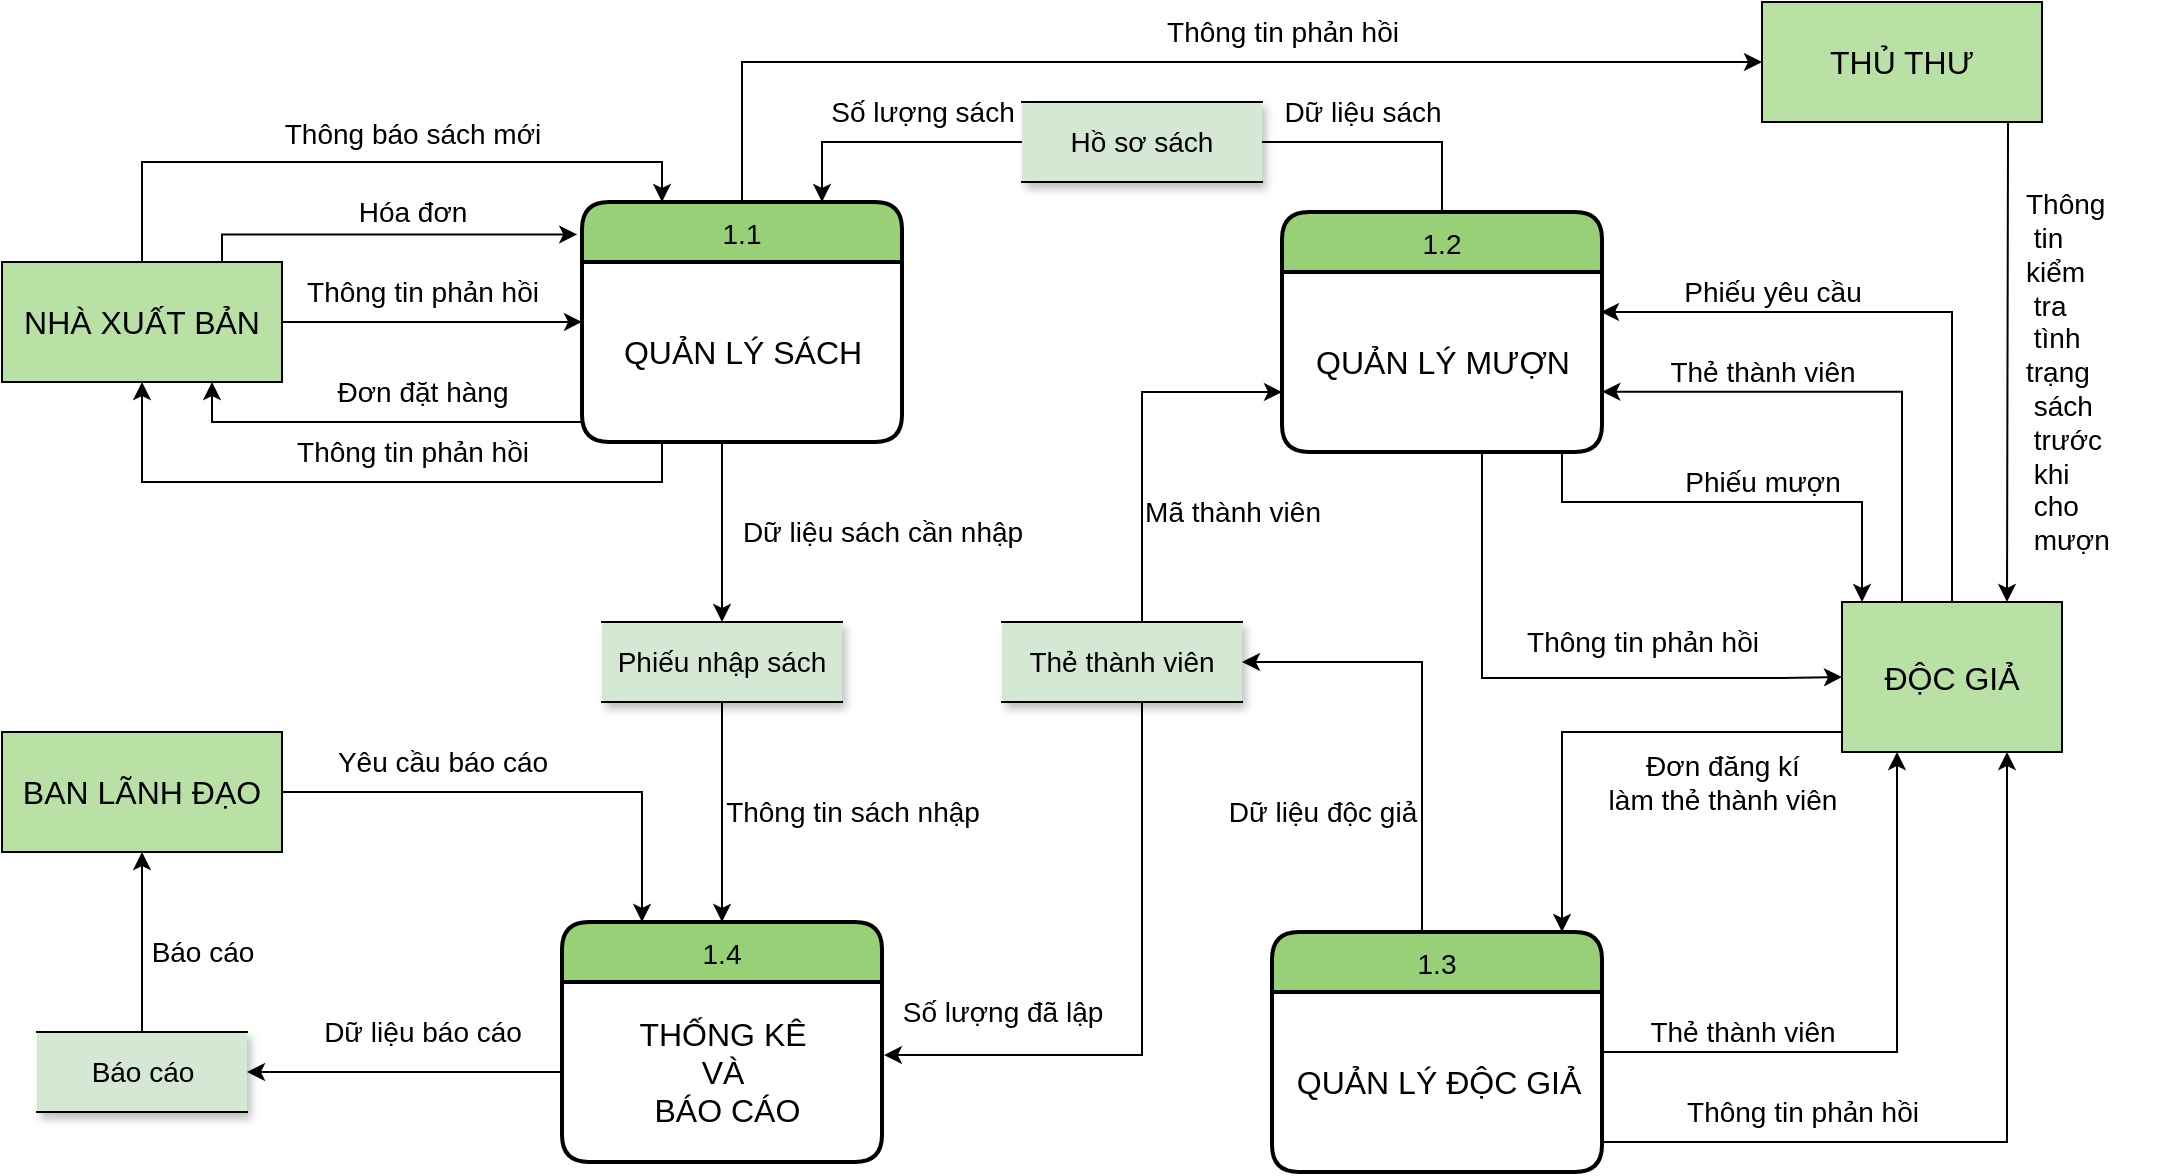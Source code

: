 <mxfile version="20.6.0" type="device"><diagram id="tGIzvnY12z31xwFPTTgq" name="Page-1"><mxGraphModel dx="1278" dy="571" grid="1" gridSize="10" guides="1" tooltips="1" connect="1" arrows="1" fold="1" page="1" pageScale="1" pageWidth="850" pageHeight="1100" math="0" shadow="0"><root><mxCell id="0"/><mxCell id="1" parent="0"/><mxCell id="Ytw0BXMvEOca68zswuw1-49" style="edgeStyle=orthogonalEdgeStyle;rounded=0;orthogonalLoop=1;jettySize=auto;html=1;fontSize=14;" parent="1" source="Ytw0BXMvEOca68zswuw1-1" edge="1"><mxGeometry relative="1" as="geometry"><mxPoint x="820" y="675" as="targetPoint"/><Array as="points"><mxPoint x="820" y="575"/><mxPoint x="820" y="675"/></Array></mxGeometry></mxCell><mxCell id="Ytw0BXMvEOca68zswuw1-117" style="edgeStyle=orthogonalEdgeStyle;rounded=0;orthogonalLoop=1;jettySize=auto;html=1;entryX=0.997;entryY=0.222;entryDx=0;entryDy=0;fontSize=14;entryPerimeter=0;" parent="1" source="Ytw0BXMvEOca68zswuw1-1" target="Ytw0BXMvEOca68zswuw1-9" edge="1"><mxGeometry relative="1" as="geometry"><Array as="points"><mxPoint x="1015" y="365"/></Array></mxGeometry></mxCell><mxCell id="Ytw0BXMvEOca68zswuw1-118" style="edgeStyle=orthogonalEdgeStyle;rounded=0;orthogonalLoop=1;jettySize=auto;html=1;entryX=1.001;entryY=0.665;entryDx=0;entryDy=0;entryPerimeter=0;fontSize=14;" parent="1" source="Ytw0BXMvEOca68zswuw1-1" target="Ytw0BXMvEOca68zswuw1-9" edge="1"><mxGeometry relative="1" as="geometry"><Array as="points"><mxPoint x="990" y="405"/></Array></mxGeometry></mxCell><mxCell id="Ytw0BXMvEOca68zswuw1-1" value="&lt;span style=&quot;font-size: 16px;&quot;&gt;ĐỘC GIẢ&lt;/span&gt;" style="rounded=0;whiteSpace=wrap;html=1;fillColor=#B9E0A5;" parent="1" vertex="1"><mxGeometry x="960" y="510" width="110" height="75" as="geometry"/></mxCell><mxCell id="Ytw0BXMvEOca68zswuw1-21" style="edgeStyle=orthogonalEdgeStyle;rounded=0;orthogonalLoop=1;jettySize=auto;html=1;entryX=0.25;entryY=0;entryDx=0;entryDy=0;fontSize=14;" parent="1" source="Ytw0BXMvEOca68zswuw1-2" target="Ytw0BXMvEOca68zswuw1-4" edge="1"><mxGeometry relative="1" as="geometry"><Array as="points"><mxPoint x="110" y="290"/><mxPoint x="370" y="290"/></Array></mxGeometry></mxCell><mxCell id="Ytw0BXMvEOca68zswuw1-22" style="edgeStyle=orthogonalEdgeStyle;rounded=0;orthogonalLoop=1;jettySize=auto;html=1;entryX=-0.015;entryY=0.135;entryDx=0;entryDy=0;entryPerimeter=0;fontSize=14;" parent="1" source="Ytw0BXMvEOca68zswuw1-2" target="Ytw0BXMvEOca68zswuw1-4" edge="1"><mxGeometry relative="1" as="geometry"><Array as="points"><mxPoint x="150" y="326"/></Array></mxGeometry></mxCell><mxCell id="Ytw0BXMvEOca68zswuw1-23" style="edgeStyle=orthogonalEdgeStyle;rounded=0;orthogonalLoop=1;jettySize=auto;html=1;entryX=0;entryY=0.333;entryDx=0;entryDy=0;entryPerimeter=0;fontSize=14;" parent="1" source="Ytw0BXMvEOca68zswuw1-2" target="Ytw0BXMvEOca68zswuw1-6" edge="1"><mxGeometry relative="1" as="geometry"/></mxCell><mxCell id="Ytw0BXMvEOca68zswuw1-2" value="&lt;font style=&quot;font-size: 16px;&quot;&gt;NHÀ XUẤT BẢN&lt;/font&gt;" style="rounded=0;whiteSpace=wrap;html=1;fillColor=#B9E0A5;" parent="1" vertex="1"><mxGeometry x="40" y="340" width="140" height="60" as="geometry"/></mxCell><mxCell id="Ytw0BXMvEOca68zswuw1-108" style="edgeStyle=orthogonalEdgeStyle;rounded=0;orthogonalLoop=1;jettySize=auto;html=1;entryX=0.25;entryY=0;entryDx=0;entryDy=0;fontSize=14;" parent="1" source="Ytw0BXMvEOca68zswuw1-3" target="Ytw0BXMvEOca68zswuw1-12" edge="1"><mxGeometry relative="1" as="geometry"><Array as="points"><mxPoint x="360" y="605"/></Array></mxGeometry></mxCell><mxCell id="Ytw0BXMvEOca68zswuw1-3" value="&lt;font style=&quot;font-size: 16px;&quot;&gt;BAN LÃNH&amp;nbsp;ĐẠO&lt;/font&gt;" style="rounded=0;whiteSpace=wrap;html=1;fillColor=#B9E0A5;" parent="1" vertex="1"><mxGeometry x="40" y="575" width="140" height="60" as="geometry"/></mxCell><mxCell id="f_srC_By6UruZLkij-PB-11" style="edgeStyle=orthogonalEdgeStyle;rounded=0;orthogonalLoop=1;jettySize=auto;html=1;entryX=0;entryY=0.5;entryDx=0;entryDy=0;fontSize=14;" parent="1" source="Ytw0BXMvEOca68zswuw1-4" target="f_srC_By6UruZLkij-PB-2" edge="1"><mxGeometry relative="1" as="geometry"><Array as="points"><mxPoint x="410" y="240"/></Array></mxGeometry></mxCell><mxCell id="Ytw0BXMvEOca68zswuw1-4" value="1.1" style="swimlane;childLayout=stackLayout;horizontal=1;startSize=30;horizontalStack=0;rounded=1;fontSize=14;fontStyle=0;strokeWidth=2;resizeParent=0;resizeLast=1;shadow=0;dashed=0;align=center;fillColor=#97D077;" parent="1" vertex="1"><mxGeometry x="330" y="310" width="160" height="120" as="geometry"/></mxCell><mxCell id="Ytw0BXMvEOca68zswuw1-6" value="QUẢN LÝ SÁCH" style="text;html=1;align=center;verticalAlign=middle;resizable=0;points=[];autosize=1;strokeColor=none;fillColor=none;fontSize=16;" parent="Ytw0BXMvEOca68zswuw1-4" vertex="1"><mxGeometry y="30" width="160" height="90" as="geometry"/></mxCell><mxCell id="Ytw0BXMvEOca68zswuw1-95" style="edgeStyle=orthogonalEdgeStyle;rounded=0;orthogonalLoop=1;jettySize=auto;html=1;entryX=1;entryY=0.5;entryDx=0;entryDy=0;fontSize=14;" parent="1" source="Ytw0BXMvEOca68zswuw1-8" edge="1"><mxGeometry relative="1" as="geometry"><mxPoint x="630" y="280.0" as="targetPoint"/><Array as="points"><mxPoint x="760" y="280"/></Array></mxGeometry></mxCell><mxCell id="Ytw0BXMvEOca68zswuw1-8" value="1.2" style="swimlane;childLayout=stackLayout;horizontal=1;startSize=30;horizontalStack=0;rounded=1;fontSize=14;fontStyle=0;strokeWidth=2;resizeParent=0;resizeLast=1;shadow=0;dashed=0;align=center;fillColor=#97D077;" parent="1" vertex="1"><mxGeometry x="680" y="315" width="160" height="120" as="geometry"/></mxCell><mxCell id="Ytw0BXMvEOca68zswuw1-9" value="QUẢN LÝ MƯỢN" style="text;html=1;align=center;verticalAlign=middle;resizable=0;points=[];autosize=1;strokeColor=none;fillColor=none;fontSize=16;" parent="Ytw0BXMvEOca68zswuw1-8" vertex="1"><mxGeometry y="30" width="160" height="90" as="geometry"/></mxCell><mxCell id="Ytw0BXMvEOca68zswuw1-101" style="edgeStyle=orthogonalEdgeStyle;rounded=0;orthogonalLoop=1;jettySize=auto;html=1;entryX=1;entryY=0.5;entryDx=0;entryDy=0;fontSize=14;" parent="1" source="Ytw0BXMvEOca68zswuw1-10" target="Ytw0BXMvEOca68zswuw1-58" edge="1"><mxGeometry relative="1" as="geometry"><Array as="points"><mxPoint x="750" y="540"/></Array></mxGeometry></mxCell><mxCell id="Ytw0BXMvEOca68zswuw1-115" style="edgeStyle=orthogonalEdgeStyle;rounded=0;orthogonalLoop=1;jettySize=auto;html=1;entryX=0.25;entryY=1;entryDx=0;entryDy=0;fontSize=14;" parent="1" source="Ytw0BXMvEOca68zswuw1-10" target="Ytw0BXMvEOca68zswuw1-1" edge="1"><mxGeometry relative="1" as="geometry"/></mxCell><mxCell id="Ytw0BXMvEOca68zswuw1-10" value="1.3" style="swimlane;childLayout=stackLayout;horizontal=1;startSize=30;horizontalStack=0;rounded=1;fontSize=14;fontStyle=0;strokeWidth=2;resizeParent=0;resizeLast=1;shadow=0;dashed=0;align=center;fillColor=#97D077;" parent="1" vertex="1"><mxGeometry x="675" y="675" width="165" height="120" as="geometry"/></mxCell><mxCell id="Ytw0BXMvEOca68zswuw1-11" value="QUẢN LÝ&amp;nbsp;ĐỘC GIẢ" style="text;html=1;align=center;verticalAlign=middle;resizable=0;points=[];autosize=1;strokeColor=none;fillColor=none;fontSize=16;" parent="Ytw0BXMvEOca68zswuw1-10" vertex="1"><mxGeometry y="30" width="165" height="90" as="geometry"/></mxCell><mxCell id="Ytw0BXMvEOca68zswuw1-12" value="1.4" style="swimlane;childLayout=stackLayout;horizontal=1;startSize=30;horizontalStack=0;rounded=1;fontSize=14;fontStyle=0;strokeWidth=2;resizeParent=0;resizeLast=1;shadow=0;dashed=0;align=center;fillColor=#97D077;" parent="1" vertex="1"><mxGeometry x="320" y="670" width="160" height="120" as="geometry"/></mxCell><mxCell id="Ytw0BXMvEOca68zswuw1-13" value="THỐNG KÊ &lt;br&gt;VÀ&lt;br&gt;&amp;nbsp;BÁO CÁO" style="text;html=1;align=center;verticalAlign=middle;resizable=0;points=[];autosize=1;strokeColor=none;fillColor=none;fontSize=16;" parent="Ytw0BXMvEOca68zswuw1-12" vertex="1"><mxGeometry y="30" width="160" height="90" as="geometry"/></mxCell><mxCell id="Ytw0BXMvEOca68zswuw1-16" value="&lt;font style=&quot;font-size: 14px;&quot;&gt;Thông báo sách mới&lt;/font&gt;" style="text;html=1;align=center;verticalAlign=middle;resizable=0;points=[];autosize=1;strokeColor=none;fillColor=none;fontSize=16;" parent="1" vertex="1"><mxGeometry x="170" y="260" width="150" height="30" as="geometry"/></mxCell><mxCell id="Ytw0BXMvEOca68zswuw1-17" value="Hóa&amp;nbsp;đơn" style="text;html=1;align=center;verticalAlign=middle;resizable=0;points=[];autosize=1;strokeColor=none;fillColor=none;fontSize=14;" parent="1" vertex="1"><mxGeometry x="205" y="300" width="80" height="30" as="geometry"/></mxCell><mxCell id="Ytw0BXMvEOca68zswuw1-18" value="Thông tin phản hồi" style="text;html=1;align=center;verticalAlign=middle;resizable=0;points=[];autosize=1;strokeColor=none;fillColor=none;fontSize=14;" parent="1" vertex="1"><mxGeometry x="180" y="340" width="140" height="30" as="geometry"/></mxCell><mxCell id="Ytw0BXMvEOca68zswuw1-19" value="Đơn&amp;nbsp;đặt hàng" style="text;html=1;align=center;verticalAlign=middle;resizable=0;points=[];autosize=1;strokeColor=none;fillColor=none;fontSize=14;" parent="1" vertex="1"><mxGeometry x="195" y="390" width="110" height="30" as="geometry"/></mxCell><mxCell id="Ytw0BXMvEOca68zswuw1-20" value="Thông tin phản hồi" style="text;html=1;align=center;verticalAlign=middle;resizable=0;points=[];autosize=1;strokeColor=none;fillColor=none;fontSize=14;" parent="1" vertex="1"><mxGeometry x="175" y="420" width="140" height="30" as="geometry"/></mxCell><mxCell id="Ytw0BXMvEOca68zswuw1-24" style="edgeStyle=orthogonalEdgeStyle;rounded=0;orthogonalLoop=1;jettySize=auto;html=1;entryX=0.75;entryY=1;entryDx=0;entryDy=0;fontSize=14;" parent="1" source="Ytw0BXMvEOca68zswuw1-6" target="Ytw0BXMvEOca68zswuw1-2" edge="1"><mxGeometry relative="1" as="geometry"><Array as="points"><mxPoint x="145" y="420"/></Array></mxGeometry></mxCell><mxCell id="Ytw0BXMvEOca68zswuw1-25" style="edgeStyle=orthogonalEdgeStyle;rounded=0;orthogonalLoop=1;jettySize=auto;html=1;entryX=0.5;entryY=1;entryDx=0;entryDy=0;fontSize=14;" parent="1" source="Ytw0BXMvEOca68zswuw1-6" target="Ytw0BXMvEOca68zswuw1-2" edge="1"><mxGeometry relative="1" as="geometry"><Array as="points"><mxPoint x="370" y="450"/><mxPoint x="110" y="450"/></Array></mxGeometry></mxCell><mxCell id="Ytw0BXMvEOca68zswuw1-29" value="Yêu cầu báo cáo" style="text;html=1;align=center;verticalAlign=middle;resizable=0;points=[];autosize=1;strokeColor=none;fillColor=none;fontSize=14;" parent="1" vertex="1"><mxGeometry x="195" y="575" width="130" height="30" as="geometry"/></mxCell><mxCell id="Ytw0BXMvEOca68zswuw1-31" value="Thông tin phản hồi" style="text;html=1;align=center;verticalAlign=middle;resizable=0;points=[];autosize=1;strokeColor=none;fillColor=none;fontSize=14;" parent="1" vertex="1"><mxGeometry x="870" y="750" width="140" height="30" as="geometry"/></mxCell><mxCell id="Ytw0BXMvEOca68zswuw1-32" value="Thẻ thành viên" style="text;html=1;align=center;verticalAlign=middle;resizable=0;points=[];autosize=1;strokeColor=none;fillColor=none;fontSize=14;" parent="1" vertex="1"><mxGeometry x="850" y="710" width="120" height="30" as="geometry"/></mxCell><mxCell id="Ytw0BXMvEOca68zswuw1-33" value="Đơn&amp;nbsp;đăng kí &lt;br&gt;làm thẻ thành viên" style="text;html=1;align=center;verticalAlign=middle;resizable=0;points=[];autosize=1;strokeColor=none;fillColor=none;fontSize=14;" parent="1" vertex="1"><mxGeometry x="830" y="575" width="140" height="50" as="geometry"/></mxCell><mxCell id="Ytw0BXMvEOca68zswuw1-39" value="Thẻ thành viên" style="text;html=1;align=center;verticalAlign=middle;resizable=0;points=[];autosize=1;strokeColor=none;fillColor=none;fontSize=14;" parent="1" vertex="1"><mxGeometry x="860" y="380" width="120" height="30" as="geometry"/></mxCell><mxCell id="Ytw0BXMvEOca68zswuw1-40" value="Phiếu mượn" style="text;html=1;align=center;verticalAlign=middle;resizable=0;points=[];autosize=1;strokeColor=none;fillColor=none;fontSize=14;" parent="1" vertex="1"><mxGeometry x="870" y="435" width="100" height="30" as="geometry"/></mxCell><mxCell id="Ytw0BXMvEOca68zswuw1-41" value="Phiếu yêu cầu" style="text;html=1;align=center;verticalAlign=middle;resizable=0;points=[];autosize=1;strokeColor=none;fillColor=none;fontSize=14;" parent="1" vertex="1"><mxGeometry x="870" y="340" width="110" height="30" as="geometry"/></mxCell><mxCell id="Ytw0BXMvEOca68zswuw1-42" value="Thông tin phản hồi" style="text;html=1;align=center;verticalAlign=middle;resizable=0;points=[];autosize=1;strokeColor=none;fillColor=none;fontSize=14;" parent="1" vertex="1"><mxGeometry x="790" y="515" width="140" height="30" as="geometry"/></mxCell><mxCell id="Ytw0BXMvEOca68zswuw1-85" style="edgeStyle=orthogonalEdgeStyle;rounded=0;orthogonalLoop=1;jettySize=auto;html=1;entryX=1.006;entryY=0.406;entryDx=0;entryDy=0;entryPerimeter=0;fontSize=14;" parent="1" source="Ytw0BXMvEOca68zswuw1-58" target="Ytw0BXMvEOca68zswuw1-13" edge="1"><mxGeometry relative="1" as="geometry"><Array as="points"><mxPoint x="610" y="737"/></Array></mxGeometry></mxCell><mxCell id="Ytw0BXMvEOca68zswuw1-98" style="edgeStyle=orthogonalEdgeStyle;rounded=0;orthogonalLoop=1;jettySize=auto;html=1;entryX=0;entryY=0.75;entryDx=0;entryDy=0;fontSize=14;" parent="1" source="Ytw0BXMvEOca68zswuw1-58" target="Ytw0BXMvEOca68zswuw1-8" edge="1"><mxGeometry relative="1" as="geometry"><Array as="points"><mxPoint x="610" y="405"/></Array></mxGeometry></mxCell><mxCell id="Ytw0BXMvEOca68zswuw1-58" value="Thẻ thành viên" style="shape=partialRectangle;whiteSpace=wrap;html=1;left=0;right=0;fillColor=#D5E8D4;shadow=1;strokeColor=#000000;fontSize=14;" parent="1" vertex="1"><mxGeometry x="540" y="520" width="120" height="40" as="geometry"/></mxCell><mxCell id="Ytw0BXMvEOca68zswuw1-60" value="Mã thành viên" style="text;html=1;align=center;verticalAlign=middle;resizable=0;points=[];autosize=1;strokeColor=none;fillColor=none;fontSize=14;" parent="1" vertex="1"><mxGeometry x="600" y="450" width="110" height="30" as="geometry"/></mxCell><mxCell id="Ytw0BXMvEOca68zswuw1-92" style="edgeStyle=orthogonalEdgeStyle;rounded=0;orthogonalLoop=1;jettySize=auto;html=1;entryX=0.5;entryY=0;entryDx=0;entryDy=0;fontSize=14;" parent="1" source="Ytw0BXMvEOca68zswuw1-67" target="Ytw0BXMvEOca68zswuw1-12" edge="1"><mxGeometry relative="1" as="geometry"><Array as="points"><mxPoint x="400" y="590"/><mxPoint x="400" y="590"/></Array></mxGeometry></mxCell><mxCell id="Ytw0BXMvEOca68zswuw1-67" value="Phiếu nhập sách" style="shape=partialRectangle;whiteSpace=wrap;html=1;left=0;right=0;fillColor=#D5E8D4;shadow=1;strokeColor=#000000;fontSize=14;" parent="1" vertex="1"><mxGeometry x="340" y="520" width="120" height="40" as="geometry"/></mxCell><mxCell id="Ytw0BXMvEOca68zswuw1-71" value="Thông tin sách nhập" style="text;html=1;align=center;verticalAlign=middle;resizable=0;points=[];autosize=1;strokeColor=none;fillColor=none;fontSize=14;" parent="1" vertex="1"><mxGeometry x="390" y="600" width="150" height="30" as="geometry"/></mxCell><mxCell id="Ytw0BXMvEOca68zswuw1-113" style="edgeStyle=orthogonalEdgeStyle;rounded=0;orthogonalLoop=1;jettySize=auto;html=1;fontSize=14;" parent="1" source="Ytw0BXMvEOca68zswuw1-74" target="Ytw0BXMvEOca68zswuw1-4" edge="1"><mxGeometry relative="1" as="geometry"><Array as="points"><mxPoint x="450" y="280"/></Array></mxGeometry></mxCell><mxCell id="Ytw0BXMvEOca68zswuw1-74" value="Hồ sơ sách" style="shape=partialRectangle;whiteSpace=wrap;html=1;left=0;right=0;fillColor=#D5E8D4;shadow=1;strokeColor=#000000;fontSize=14;" parent="1" vertex="1"><mxGeometry x="550" y="260" width="120" height="40" as="geometry"/></mxCell><mxCell id="Ytw0BXMvEOca68zswuw1-80" value="Dữ liệu sách" style="text;html=1;align=center;verticalAlign=middle;resizable=0;points=[];autosize=1;strokeColor=none;fillColor=none;fontSize=14;" parent="1" vertex="1"><mxGeometry x="670" y="250" width="100" height="30" as="geometry"/></mxCell><mxCell id="Ytw0BXMvEOca68zswuw1-81" value="Số lượng sách" style="text;html=1;align=center;verticalAlign=middle;resizable=0;points=[];autosize=1;strokeColor=none;fillColor=none;fontSize=14;" parent="1" vertex="1"><mxGeometry x="440" y="250" width="120" height="30" as="geometry"/></mxCell><mxCell id="Ytw0BXMvEOca68zswuw1-82" value="Số lượng đã lập" style="text;html=1;align=center;verticalAlign=middle;resizable=0;points=[];autosize=1;strokeColor=none;fillColor=none;fontSize=14;" parent="1" vertex="1"><mxGeometry x="480" y="700" width="120" height="30" as="geometry"/></mxCell><mxCell id="Ytw0BXMvEOca68zswuw1-87" value="Dữ liệu&amp;nbsp;độc giả" style="text;html=1;align=center;verticalAlign=middle;resizable=0;points=[];autosize=1;strokeColor=none;fillColor=none;fontSize=14;" parent="1" vertex="1"><mxGeometry x="640" y="600" width="120" height="30" as="geometry"/></mxCell><mxCell id="Ytw0BXMvEOca68zswuw1-93" style="edgeStyle=orthogonalEdgeStyle;rounded=0;orthogonalLoop=1;jettySize=auto;html=1;fontSize=14;" parent="1" source="Ytw0BXMvEOca68zswuw1-6" target="Ytw0BXMvEOca68zswuw1-67" edge="1"><mxGeometry relative="1" as="geometry"><Array as="points"><mxPoint x="400" y="460"/><mxPoint x="400" y="460"/></Array></mxGeometry></mxCell><mxCell id="Ytw0BXMvEOca68zswuw1-94" value="Dữ liệu sách cần nhập" style="text;html=1;align=center;verticalAlign=middle;resizable=0;points=[];autosize=1;strokeColor=none;fillColor=none;fontSize=14;" parent="1" vertex="1"><mxGeometry x="400" y="460" width="160" height="30" as="geometry"/></mxCell><mxCell id="Ytw0BXMvEOca68zswuw1-110" value="" style="edgeStyle=orthogonalEdgeStyle;rounded=0;orthogonalLoop=1;jettySize=auto;html=1;fontSize=14;" parent="1" source="Ytw0BXMvEOca68zswuw1-102" target="Ytw0BXMvEOca68zswuw1-3" edge="1"><mxGeometry relative="1" as="geometry"/></mxCell><mxCell id="Ytw0BXMvEOca68zswuw1-102" value="Báo cáo" style="shape=partialRectangle;whiteSpace=wrap;html=1;left=0;right=0;fillColor=#D5E8D4;shadow=1;strokeColor=#000000;fontSize=14;" parent="1" vertex="1"><mxGeometry x="57.5" y="725" width="105" height="40" as="geometry"/></mxCell><mxCell id="Ytw0BXMvEOca68zswuw1-107" value="Dữ liệu báo cáo" style="text;html=1;align=center;verticalAlign=middle;resizable=0;points=[];autosize=1;strokeColor=none;fillColor=none;fontSize=14;" parent="1" vertex="1"><mxGeometry x="190" y="710" width="120" height="30" as="geometry"/></mxCell><mxCell id="Ytw0BXMvEOca68zswuw1-109" style="edgeStyle=orthogonalEdgeStyle;rounded=0;orthogonalLoop=1;jettySize=auto;html=1;entryX=1;entryY=0.5;entryDx=0;entryDy=0;fontSize=14;" parent="1" source="Ytw0BXMvEOca68zswuw1-13" target="Ytw0BXMvEOca68zswuw1-102" edge="1"><mxGeometry relative="1" as="geometry"/></mxCell><mxCell id="Ytw0BXMvEOca68zswuw1-111" value="Báo cáo" style="text;html=1;align=center;verticalAlign=middle;resizable=0;points=[];autosize=1;strokeColor=none;fillColor=none;fontSize=14;" parent="1" vertex="1"><mxGeometry x="105" y="670" width="70" height="30" as="geometry"/></mxCell><mxCell id="Ytw0BXMvEOca68zswuw1-116" style="edgeStyle=orthogonalEdgeStyle;rounded=0;orthogonalLoop=1;jettySize=auto;html=1;entryX=0.75;entryY=1;entryDx=0;entryDy=0;fontSize=14;" parent="1" source="Ytw0BXMvEOca68zswuw1-11" target="Ytw0BXMvEOca68zswuw1-1" edge="1"><mxGeometry relative="1" as="geometry"><Array as="points"><mxPoint x="1042" y="780"/></Array></mxGeometry></mxCell><mxCell id="Ytw0BXMvEOca68zswuw1-120" style="edgeStyle=orthogonalEdgeStyle;rounded=0;orthogonalLoop=1;jettySize=auto;html=1;fontSize=14;" parent="1" source="Ytw0BXMvEOca68zswuw1-9" edge="1"><mxGeometry relative="1" as="geometry"><Array as="points"><mxPoint x="820" y="460"/><mxPoint x="970" y="460"/></Array><mxPoint x="970" y="510" as="targetPoint"/></mxGeometry></mxCell><mxCell id="Ytw0BXMvEOca68zswuw1-122" style="edgeStyle=orthogonalEdgeStyle;rounded=0;orthogonalLoop=1;jettySize=auto;html=1;entryX=0;entryY=0.5;entryDx=0;entryDy=0;fontSize=14;" parent="1" source="Ytw0BXMvEOca68zswuw1-9" target="Ytw0BXMvEOca68zswuw1-1" edge="1"><mxGeometry relative="1" as="geometry"><Array as="points"><mxPoint x="780" y="548"/><mxPoint x="930" y="548"/></Array></mxGeometry></mxCell><mxCell id="f_srC_By6UruZLkij-PB-8" style="edgeStyle=orthogonalEdgeStyle;rounded=0;orthogonalLoop=1;jettySize=auto;html=1;entryX=0.75;entryY=0;entryDx=0;entryDy=0;" parent="1" source="f_srC_By6UruZLkij-PB-2" target="Ytw0BXMvEOca68zswuw1-1" edge="1"><mxGeometry relative="1" as="geometry"><Array as="points"><mxPoint x="1043" y="275"/><mxPoint x="1043" y="408"/></Array></mxGeometry></mxCell><mxCell id="f_srC_By6UruZLkij-PB-2" value="&lt;font style=&quot;font-size: 16px;&quot;&gt;THỦ THƯ&lt;/font&gt;" style="rounded=0;whiteSpace=wrap;html=1;fillColor=#B9E0A5;" parent="1" vertex="1"><mxGeometry x="920" y="210" width="140" height="60" as="geometry"/></mxCell><mxCell id="f_srC_By6UruZLkij-PB-9" value="&lt;font style=&quot;font-size: 14px;&quot;&gt;Thông tin phản hồi&lt;/font&gt;" style="text;html=1;align=center;verticalAlign=middle;resizable=0;points=[];autosize=1;strokeColor=none;fillColor=none;" parent="1" vertex="1"><mxGeometry x="610" y="210" width="140" height="30" as="geometry"/></mxCell><mxCell id="f_srC_By6UruZLkij-PB-10" value="Thông&lt;br&gt;&amp;nbsp;tin &lt;br&gt;kiểm&lt;br&gt;&amp;nbsp;tra&lt;br&gt;&amp;nbsp;tình &lt;br&gt;trạng&lt;br&gt;&amp;nbsp;sách&lt;br&gt;&amp;nbsp;trước&lt;br&gt;&amp;nbsp;khi&lt;br&gt;&amp;nbsp;cho&lt;br&gt;&amp;nbsp;mượn" style="text;html=1;align=left;verticalAlign=middle;resizable=0;points=[];autosize=1;strokeColor=none;fillColor=none;fontSize=14;" parent="1" vertex="1"><mxGeometry x="1050" y="295" width="70" height="200" as="geometry"/></mxCell></root></mxGraphModel></diagram></mxfile>
